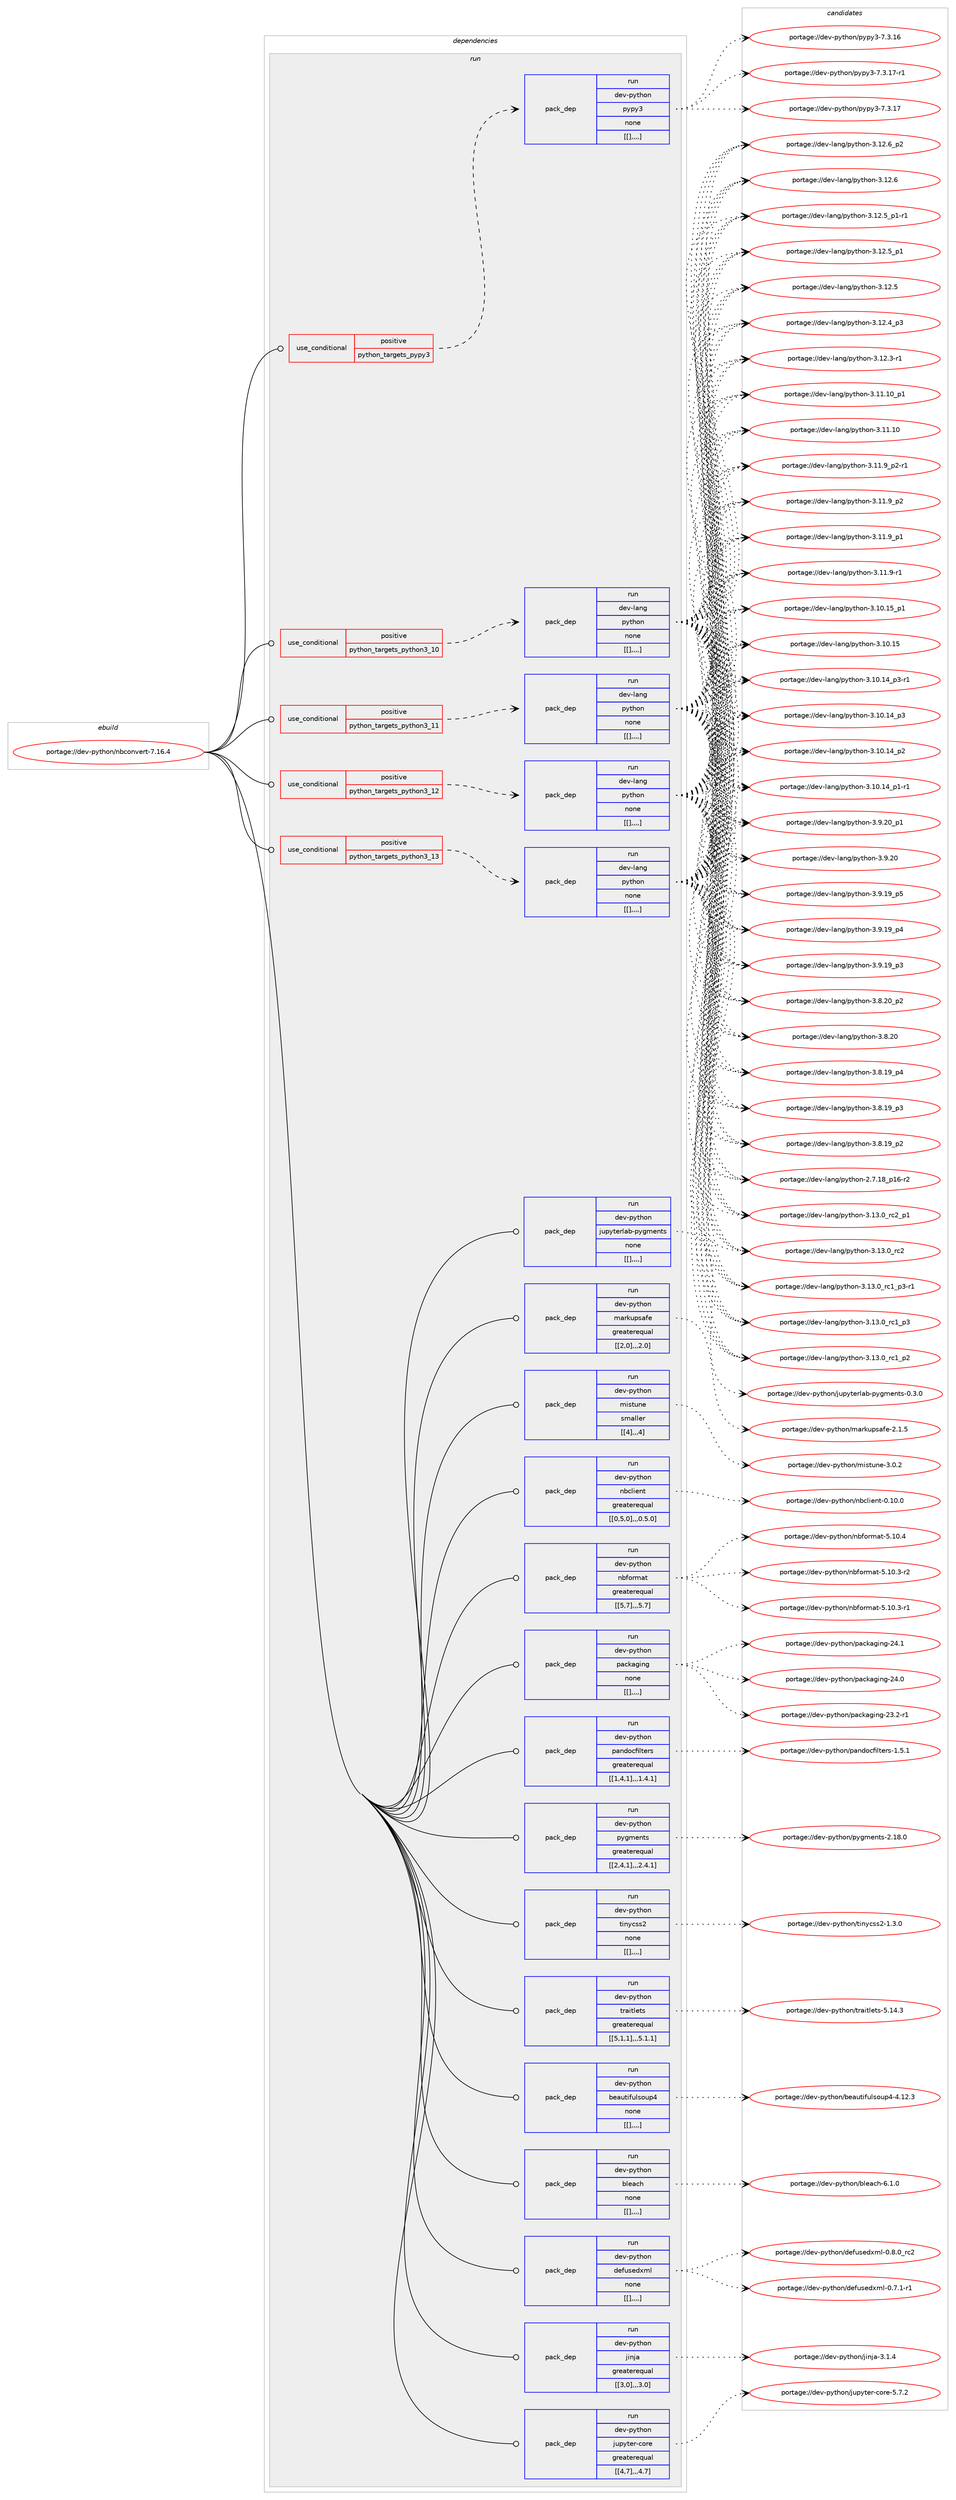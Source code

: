 digraph prolog {

# *************
# Graph options
# *************

newrank=true;
concentrate=true;
compound=true;
graph [rankdir=LR,fontname=Helvetica,fontsize=10,ranksep=1.5];#, ranksep=2.5, nodesep=0.2];
edge  [arrowhead=vee];
node  [fontname=Helvetica,fontsize=10];

# **********
# The ebuild
# **********

subgraph cluster_leftcol {
color=gray;
label=<<i>ebuild</i>>;
id [label="portage://dev-python/nbconvert-7.16.4", color=red, width=4, href="../dev-python/nbconvert-7.16.4.svg"];
}

# ****************
# The dependencies
# ****************

subgraph cluster_midcol {
color=gray;
label=<<i>dependencies</i>>;
subgraph cluster_compile {
fillcolor="#eeeeee";
style=filled;
label=<<i>compile</i>>;
}
subgraph cluster_compileandrun {
fillcolor="#eeeeee";
style=filled;
label=<<i>compile and run</i>>;
}
subgraph cluster_run {
fillcolor="#eeeeee";
style=filled;
label=<<i>run</i>>;
subgraph cond36425 {
dependency154312 [label=<<TABLE BORDER="0" CELLBORDER="1" CELLSPACING="0" CELLPADDING="4"><TR><TD ROWSPAN="3" CELLPADDING="10">use_conditional</TD></TR><TR><TD>positive</TD></TR><TR><TD>python_targets_pypy3</TD></TR></TABLE>>, shape=none, color=red];
subgraph pack116673 {
dependency154313 [label=<<TABLE BORDER="0" CELLBORDER="1" CELLSPACING="0" CELLPADDING="4" WIDTH="220"><TR><TD ROWSPAN="6" CELLPADDING="30">pack_dep</TD></TR><TR><TD WIDTH="110">run</TD></TR><TR><TD>dev-python</TD></TR><TR><TD>pypy3</TD></TR><TR><TD>none</TD></TR><TR><TD>[[],,,,]</TD></TR></TABLE>>, shape=none, color=blue];
}
dependency154312:e -> dependency154313:w [weight=20,style="dashed",arrowhead="vee"];
}
id:e -> dependency154312:w [weight=20,style="solid",arrowhead="odot"];
subgraph cond36426 {
dependency154314 [label=<<TABLE BORDER="0" CELLBORDER="1" CELLSPACING="0" CELLPADDING="4"><TR><TD ROWSPAN="3" CELLPADDING="10">use_conditional</TD></TR><TR><TD>positive</TD></TR><TR><TD>python_targets_python3_10</TD></TR></TABLE>>, shape=none, color=red];
subgraph pack116674 {
dependency154315 [label=<<TABLE BORDER="0" CELLBORDER="1" CELLSPACING="0" CELLPADDING="4" WIDTH="220"><TR><TD ROWSPAN="6" CELLPADDING="30">pack_dep</TD></TR><TR><TD WIDTH="110">run</TD></TR><TR><TD>dev-lang</TD></TR><TR><TD>python</TD></TR><TR><TD>none</TD></TR><TR><TD>[[],,,,]</TD></TR></TABLE>>, shape=none, color=blue];
}
dependency154314:e -> dependency154315:w [weight=20,style="dashed",arrowhead="vee"];
}
id:e -> dependency154314:w [weight=20,style="solid",arrowhead="odot"];
subgraph cond36427 {
dependency154316 [label=<<TABLE BORDER="0" CELLBORDER="1" CELLSPACING="0" CELLPADDING="4"><TR><TD ROWSPAN="3" CELLPADDING="10">use_conditional</TD></TR><TR><TD>positive</TD></TR><TR><TD>python_targets_python3_11</TD></TR></TABLE>>, shape=none, color=red];
subgraph pack116675 {
dependency154317 [label=<<TABLE BORDER="0" CELLBORDER="1" CELLSPACING="0" CELLPADDING="4" WIDTH="220"><TR><TD ROWSPAN="6" CELLPADDING="30">pack_dep</TD></TR><TR><TD WIDTH="110">run</TD></TR><TR><TD>dev-lang</TD></TR><TR><TD>python</TD></TR><TR><TD>none</TD></TR><TR><TD>[[],,,,]</TD></TR></TABLE>>, shape=none, color=blue];
}
dependency154316:e -> dependency154317:w [weight=20,style="dashed",arrowhead="vee"];
}
id:e -> dependency154316:w [weight=20,style="solid",arrowhead="odot"];
subgraph cond36428 {
dependency154318 [label=<<TABLE BORDER="0" CELLBORDER="1" CELLSPACING="0" CELLPADDING="4"><TR><TD ROWSPAN="3" CELLPADDING="10">use_conditional</TD></TR><TR><TD>positive</TD></TR><TR><TD>python_targets_python3_12</TD></TR></TABLE>>, shape=none, color=red];
subgraph pack116676 {
dependency154319 [label=<<TABLE BORDER="0" CELLBORDER="1" CELLSPACING="0" CELLPADDING="4" WIDTH="220"><TR><TD ROWSPAN="6" CELLPADDING="30">pack_dep</TD></TR><TR><TD WIDTH="110">run</TD></TR><TR><TD>dev-lang</TD></TR><TR><TD>python</TD></TR><TR><TD>none</TD></TR><TR><TD>[[],,,,]</TD></TR></TABLE>>, shape=none, color=blue];
}
dependency154318:e -> dependency154319:w [weight=20,style="dashed",arrowhead="vee"];
}
id:e -> dependency154318:w [weight=20,style="solid",arrowhead="odot"];
subgraph cond36429 {
dependency154320 [label=<<TABLE BORDER="0" CELLBORDER="1" CELLSPACING="0" CELLPADDING="4"><TR><TD ROWSPAN="3" CELLPADDING="10">use_conditional</TD></TR><TR><TD>positive</TD></TR><TR><TD>python_targets_python3_13</TD></TR></TABLE>>, shape=none, color=red];
subgraph pack116677 {
dependency154321 [label=<<TABLE BORDER="0" CELLBORDER="1" CELLSPACING="0" CELLPADDING="4" WIDTH="220"><TR><TD ROWSPAN="6" CELLPADDING="30">pack_dep</TD></TR><TR><TD WIDTH="110">run</TD></TR><TR><TD>dev-lang</TD></TR><TR><TD>python</TD></TR><TR><TD>none</TD></TR><TR><TD>[[],,,,]</TD></TR></TABLE>>, shape=none, color=blue];
}
dependency154320:e -> dependency154321:w [weight=20,style="dashed",arrowhead="vee"];
}
id:e -> dependency154320:w [weight=20,style="solid",arrowhead="odot"];
subgraph pack116678 {
dependency154322 [label=<<TABLE BORDER="0" CELLBORDER="1" CELLSPACING="0" CELLPADDING="4" WIDTH="220"><TR><TD ROWSPAN="6" CELLPADDING="30">pack_dep</TD></TR><TR><TD WIDTH="110">run</TD></TR><TR><TD>dev-python</TD></TR><TR><TD>beautifulsoup4</TD></TR><TR><TD>none</TD></TR><TR><TD>[[],,,,]</TD></TR></TABLE>>, shape=none, color=blue];
}
id:e -> dependency154322:w [weight=20,style="solid",arrowhead="odot"];
subgraph pack116679 {
dependency154323 [label=<<TABLE BORDER="0" CELLBORDER="1" CELLSPACING="0" CELLPADDING="4" WIDTH="220"><TR><TD ROWSPAN="6" CELLPADDING="30">pack_dep</TD></TR><TR><TD WIDTH="110">run</TD></TR><TR><TD>dev-python</TD></TR><TR><TD>bleach</TD></TR><TR><TD>none</TD></TR><TR><TD>[[],,,,]</TD></TR></TABLE>>, shape=none, color=blue];
}
id:e -> dependency154323:w [weight=20,style="solid",arrowhead="odot"];
subgraph pack116680 {
dependency154324 [label=<<TABLE BORDER="0" CELLBORDER="1" CELLSPACING="0" CELLPADDING="4" WIDTH="220"><TR><TD ROWSPAN="6" CELLPADDING="30">pack_dep</TD></TR><TR><TD WIDTH="110">run</TD></TR><TR><TD>dev-python</TD></TR><TR><TD>defusedxml</TD></TR><TR><TD>none</TD></TR><TR><TD>[[],,,,]</TD></TR></TABLE>>, shape=none, color=blue];
}
id:e -> dependency154324:w [weight=20,style="solid",arrowhead="odot"];
subgraph pack116681 {
dependency154325 [label=<<TABLE BORDER="0" CELLBORDER="1" CELLSPACING="0" CELLPADDING="4" WIDTH="220"><TR><TD ROWSPAN="6" CELLPADDING="30">pack_dep</TD></TR><TR><TD WIDTH="110">run</TD></TR><TR><TD>dev-python</TD></TR><TR><TD>jinja</TD></TR><TR><TD>greaterequal</TD></TR><TR><TD>[[3,0],,,3.0]</TD></TR></TABLE>>, shape=none, color=blue];
}
id:e -> dependency154325:w [weight=20,style="solid",arrowhead="odot"];
subgraph pack116682 {
dependency154326 [label=<<TABLE BORDER="0" CELLBORDER="1" CELLSPACING="0" CELLPADDING="4" WIDTH="220"><TR><TD ROWSPAN="6" CELLPADDING="30">pack_dep</TD></TR><TR><TD WIDTH="110">run</TD></TR><TR><TD>dev-python</TD></TR><TR><TD>jupyter-core</TD></TR><TR><TD>greaterequal</TD></TR><TR><TD>[[4,7],,,4.7]</TD></TR></TABLE>>, shape=none, color=blue];
}
id:e -> dependency154326:w [weight=20,style="solid",arrowhead="odot"];
subgraph pack116683 {
dependency154327 [label=<<TABLE BORDER="0" CELLBORDER="1" CELLSPACING="0" CELLPADDING="4" WIDTH="220"><TR><TD ROWSPAN="6" CELLPADDING="30">pack_dep</TD></TR><TR><TD WIDTH="110">run</TD></TR><TR><TD>dev-python</TD></TR><TR><TD>jupyterlab-pygments</TD></TR><TR><TD>none</TD></TR><TR><TD>[[],,,,]</TD></TR></TABLE>>, shape=none, color=blue];
}
id:e -> dependency154327:w [weight=20,style="solid",arrowhead="odot"];
subgraph pack116684 {
dependency154328 [label=<<TABLE BORDER="0" CELLBORDER="1" CELLSPACING="0" CELLPADDING="4" WIDTH="220"><TR><TD ROWSPAN="6" CELLPADDING="30">pack_dep</TD></TR><TR><TD WIDTH="110">run</TD></TR><TR><TD>dev-python</TD></TR><TR><TD>markupsafe</TD></TR><TR><TD>greaterequal</TD></TR><TR><TD>[[2,0],,,2.0]</TD></TR></TABLE>>, shape=none, color=blue];
}
id:e -> dependency154328:w [weight=20,style="solid",arrowhead="odot"];
subgraph pack116685 {
dependency154329 [label=<<TABLE BORDER="0" CELLBORDER="1" CELLSPACING="0" CELLPADDING="4" WIDTH="220"><TR><TD ROWSPAN="6" CELLPADDING="30">pack_dep</TD></TR><TR><TD WIDTH="110">run</TD></TR><TR><TD>dev-python</TD></TR><TR><TD>mistune</TD></TR><TR><TD>smaller</TD></TR><TR><TD>[[4],,,4]</TD></TR></TABLE>>, shape=none, color=blue];
}
id:e -> dependency154329:w [weight=20,style="solid",arrowhead="odot"];
subgraph pack116686 {
dependency154330 [label=<<TABLE BORDER="0" CELLBORDER="1" CELLSPACING="0" CELLPADDING="4" WIDTH="220"><TR><TD ROWSPAN="6" CELLPADDING="30">pack_dep</TD></TR><TR><TD WIDTH="110">run</TD></TR><TR><TD>dev-python</TD></TR><TR><TD>nbclient</TD></TR><TR><TD>greaterequal</TD></TR><TR><TD>[[0,5,0],,,0.5.0]</TD></TR></TABLE>>, shape=none, color=blue];
}
id:e -> dependency154330:w [weight=20,style="solid",arrowhead="odot"];
subgraph pack116687 {
dependency154331 [label=<<TABLE BORDER="0" CELLBORDER="1" CELLSPACING="0" CELLPADDING="4" WIDTH="220"><TR><TD ROWSPAN="6" CELLPADDING="30">pack_dep</TD></TR><TR><TD WIDTH="110">run</TD></TR><TR><TD>dev-python</TD></TR><TR><TD>nbformat</TD></TR><TR><TD>greaterequal</TD></TR><TR><TD>[[5,7],,,5.7]</TD></TR></TABLE>>, shape=none, color=blue];
}
id:e -> dependency154331:w [weight=20,style="solid",arrowhead="odot"];
subgraph pack116688 {
dependency154332 [label=<<TABLE BORDER="0" CELLBORDER="1" CELLSPACING="0" CELLPADDING="4" WIDTH="220"><TR><TD ROWSPAN="6" CELLPADDING="30">pack_dep</TD></TR><TR><TD WIDTH="110">run</TD></TR><TR><TD>dev-python</TD></TR><TR><TD>packaging</TD></TR><TR><TD>none</TD></TR><TR><TD>[[],,,,]</TD></TR></TABLE>>, shape=none, color=blue];
}
id:e -> dependency154332:w [weight=20,style="solid",arrowhead="odot"];
subgraph pack116689 {
dependency154333 [label=<<TABLE BORDER="0" CELLBORDER="1" CELLSPACING="0" CELLPADDING="4" WIDTH="220"><TR><TD ROWSPAN="6" CELLPADDING="30">pack_dep</TD></TR><TR><TD WIDTH="110">run</TD></TR><TR><TD>dev-python</TD></TR><TR><TD>pandocfilters</TD></TR><TR><TD>greaterequal</TD></TR><TR><TD>[[1,4,1],,,1.4.1]</TD></TR></TABLE>>, shape=none, color=blue];
}
id:e -> dependency154333:w [weight=20,style="solid",arrowhead="odot"];
subgraph pack116690 {
dependency154334 [label=<<TABLE BORDER="0" CELLBORDER="1" CELLSPACING="0" CELLPADDING="4" WIDTH="220"><TR><TD ROWSPAN="6" CELLPADDING="30">pack_dep</TD></TR><TR><TD WIDTH="110">run</TD></TR><TR><TD>dev-python</TD></TR><TR><TD>pygments</TD></TR><TR><TD>greaterequal</TD></TR><TR><TD>[[2,4,1],,,2.4.1]</TD></TR></TABLE>>, shape=none, color=blue];
}
id:e -> dependency154334:w [weight=20,style="solid",arrowhead="odot"];
subgraph pack116691 {
dependency154335 [label=<<TABLE BORDER="0" CELLBORDER="1" CELLSPACING="0" CELLPADDING="4" WIDTH="220"><TR><TD ROWSPAN="6" CELLPADDING="30">pack_dep</TD></TR><TR><TD WIDTH="110">run</TD></TR><TR><TD>dev-python</TD></TR><TR><TD>tinycss2</TD></TR><TR><TD>none</TD></TR><TR><TD>[[],,,,]</TD></TR></TABLE>>, shape=none, color=blue];
}
id:e -> dependency154335:w [weight=20,style="solid",arrowhead="odot"];
subgraph pack116692 {
dependency154336 [label=<<TABLE BORDER="0" CELLBORDER="1" CELLSPACING="0" CELLPADDING="4" WIDTH="220"><TR><TD ROWSPAN="6" CELLPADDING="30">pack_dep</TD></TR><TR><TD WIDTH="110">run</TD></TR><TR><TD>dev-python</TD></TR><TR><TD>traitlets</TD></TR><TR><TD>greaterequal</TD></TR><TR><TD>[[5,1,1],,,5.1.1]</TD></TR></TABLE>>, shape=none, color=blue];
}
id:e -> dependency154336:w [weight=20,style="solid",arrowhead="odot"];
}
}

# **************
# The candidates
# **************

subgraph cluster_choices {
rank=same;
color=gray;
label=<<i>candidates</i>>;

subgraph choice116673 {
color=black;
nodesep=1;
choice100101118451121211161041111104711212111212151455546514649554511449 [label="portage://dev-python/pypy3-7.3.17-r1", color=red, width=4,href="../dev-python/pypy3-7.3.17-r1.svg"];
choice10010111845112121116104111110471121211121215145554651464955 [label="portage://dev-python/pypy3-7.3.17", color=red, width=4,href="../dev-python/pypy3-7.3.17.svg"];
choice10010111845112121116104111110471121211121215145554651464954 [label="portage://dev-python/pypy3-7.3.16", color=red, width=4,href="../dev-python/pypy3-7.3.16.svg"];
dependency154313:e -> choice100101118451121211161041111104711212111212151455546514649554511449:w [style=dotted,weight="100"];
dependency154313:e -> choice10010111845112121116104111110471121211121215145554651464955:w [style=dotted,weight="100"];
dependency154313:e -> choice10010111845112121116104111110471121211121215145554651464954:w [style=dotted,weight="100"];
}
subgraph choice116674 {
color=black;
nodesep=1;
choice100101118451089711010347112121116104111110455146495146489511499509511249 [label="portage://dev-lang/python-3.13.0_rc2_p1", color=red, width=4,href="../dev-lang/python-3.13.0_rc2_p1.svg"];
choice10010111845108971101034711212111610411111045514649514648951149950 [label="portage://dev-lang/python-3.13.0_rc2", color=red, width=4,href="../dev-lang/python-3.13.0_rc2.svg"];
choice1001011184510897110103471121211161041111104551464951464895114994995112514511449 [label="portage://dev-lang/python-3.13.0_rc1_p3-r1", color=red, width=4,href="../dev-lang/python-3.13.0_rc1_p3-r1.svg"];
choice100101118451089711010347112121116104111110455146495146489511499499511251 [label="portage://dev-lang/python-3.13.0_rc1_p3", color=red, width=4,href="../dev-lang/python-3.13.0_rc1_p3.svg"];
choice100101118451089711010347112121116104111110455146495146489511499499511250 [label="portage://dev-lang/python-3.13.0_rc1_p2", color=red, width=4,href="../dev-lang/python-3.13.0_rc1_p2.svg"];
choice100101118451089711010347112121116104111110455146495046549511250 [label="portage://dev-lang/python-3.12.6_p2", color=red, width=4,href="../dev-lang/python-3.12.6_p2.svg"];
choice10010111845108971101034711212111610411111045514649504654 [label="portage://dev-lang/python-3.12.6", color=red, width=4,href="../dev-lang/python-3.12.6.svg"];
choice1001011184510897110103471121211161041111104551464950465395112494511449 [label="portage://dev-lang/python-3.12.5_p1-r1", color=red, width=4,href="../dev-lang/python-3.12.5_p1-r1.svg"];
choice100101118451089711010347112121116104111110455146495046539511249 [label="portage://dev-lang/python-3.12.5_p1", color=red, width=4,href="../dev-lang/python-3.12.5_p1.svg"];
choice10010111845108971101034711212111610411111045514649504653 [label="portage://dev-lang/python-3.12.5", color=red, width=4,href="../dev-lang/python-3.12.5.svg"];
choice100101118451089711010347112121116104111110455146495046529511251 [label="portage://dev-lang/python-3.12.4_p3", color=red, width=4,href="../dev-lang/python-3.12.4_p3.svg"];
choice100101118451089711010347112121116104111110455146495046514511449 [label="portage://dev-lang/python-3.12.3-r1", color=red, width=4,href="../dev-lang/python-3.12.3-r1.svg"];
choice10010111845108971101034711212111610411111045514649494649489511249 [label="portage://dev-lang/python-3.11.10_p1", color=red, width=4,href="../dev-lang/python-3.11.10_p1.svg"];
choice1001011184510897110103471121211161041111104551464949464948 [label="portage://dev-lang/python-3.11.10", color=red, width=4,href="../dev-lang/python-3.11.10.svg"];
choice1001011184510897110103471121211161041111104551464949465795112504511449 [label="portage://dev-lang/python-3.11.9_p2-r1", color=red, width=4,href="../dev-lang/python-3.11.9_p2-r1.svg"];
choice100101118451089711010347112121116104111110455146494946579511250 [label="portage://dev-lang/python-3.11.9_p2", color=red, width=4,href="../dev-lang/python-3.11.9_p2.svg"];
choice100101118451089711010347112121116104111110455146494946579511249 [label="portage://dev-lang/python-3.11.9_p1", color=red, width=4,href="../dev-lang/python-3.11.9_p1.svg"];
choice100101118451089711010347112121116104111110455146494946574511449 [label="portage://dev-lang/python-3.11.9-r1", color=red, width=4,href="../dev-lang/python-3.11.9-r1.svg"];
choice10010111845108971101034711212111610411111045514649484649539511249 [label="portage://dev-lang/python-3.10.15_p1", color=red, width=4,href="../dev-lang/python-3.10.15_p1.svg"];
choice1001011184510897110103471121211161041111104551464948464953 [label="portage://dev-lang/python-3.10.15", color=red, width=4,href="../dev-lang/python-3.10.15.svg"];
choice100101118451089711010347112121116104111110455146494846495295112514511449 [label="portage://dev-lang/python-3.10.14_p3-r1", color=red, width=4,href="../dev-lang/python-3.10.14_p3-r1.svg"];
choice10010111845108971101034711212111610411111045514649484649529511251 [label="portage://dev-lang/python-3.10.14_p3", color=red, width=4,href="../dev-lang/python-3.10.14_p3.svg"];
choice10010111845108971101034711212111610411111045514649484649529511250 [label="portage://dev-lang/python-3.10.14_p2", color=red, width=4,href="../dev-lang/python-3.10.14_p2.svg"];
choice100101118451089711010347112121116104111110455146494846495295112494511449 [label="portage://dev-lang/python-3.10.14_p1-r1", color=red, width=4,href="../dev-lang/python-3.10.14_p1-r1.svg"];
choice100101118451089711010347112121116104111110455146574650489511249 [label="portage://dev-lang/python-3.9.20_p1", color=red, width=4,href="../dev-lang/python-3.9.20_p1.svg"];
choice10010111845108971101034711212111610411111045514657465048 [label="portage://dev-lang/python-3.9.20", color=red, width=4,href="../dev-lang/python-3.9.20.svg"];
choice100101118451089711010347112121116104111110455146574649579511253 [label="portage://dev-lang/python-3.9.19_p5", color=red, width=4,href="../dev-lang/python-3.9.19_p5.svg"];
choice100101118451089711010347112121116104111110455146574649579511252 [label="portage://dev-lang/python-3.9.19_p4", color=red, width=4,href="../dev-lang/python-3.9.19_p4.svg"];
choice100101118451089711010347112121116104111110455146574649579511251 [label="portage://dev-lang/python-3.9.19_p3", color=red, width=4,href="../dev-lang/python-3.9.19_p3.svg"];
choice100101118451089711010347112121116104111110455146564650489511250 [label="portage://dev-lang/python-3.8.20_p2", color=red, width=4,href="../dev-lang/python-3.8.20_p2.svg"];
choice10010111845108971101034711212111610411111045514656465048 [label="portage://dev-lang/python-3.8.20", color=red, width=4,href="../dev-lang/python-3.8.20.svg"];
choice100101118451089711010347112121116104111110455146564649579511252 [label="portage://dev-lang/python-3.8.19_p4", color=red, width=4,href="../dev-lang/python-3.8.19_p4.svg"];
choice100101118451089711010347112121116104111110455146564649579511251 [label="portage://dev-lang/python-3.8.19_p3", color=red, width=4,href="../dev-lang/python-3.8.19_p3.svg"];
choice100101118451089711010347112121116104111110455146564649579511250 [label="portage://dev-lang/python-3.8.19_p2", color=red, width=4,href="../dev-lang/python-3.8.19_p2.svg"];
choice100101118451089711010347112121116104111110455046554649569511249544511450 [label="portage://dev-lang/python-2.7.18_p16-r2", color=red, width=4,href="../dev-lang/python-2.7.18_p16-r2.svg"];
dependency154315:e -> choice100101118451089711010347112121116104111110455146495146489511499509511249:w [style=dotted,weight="100"];
dependency154315:e -> choice10010111845108971101034711212111610411111045514649514648951149950:w [style=dotted,weight="100"];
dependency154315:e -> choice1001011184510897110103471121211161041111104551464951464895114994995112514511449:w [style=dotted,weight="100"];
dependency154315:e -> choice100101118451089711010347112121116104111110455146495146489511499499511251:w [style=dotted,weight="100"];
dependency154315:e -> choice100101118451089711010347112121116104111110455146495146489511499499511250:w [style=dotted,weight="100"];
dependency154315:e -> choice100101118451089711010347112121116104111110455146495046549511250:w [style=dotted,weight="100"];
dependency154315:e -> choice10010111845108971101034711212111610411111045514649504654:w [style=dotted,weight="100"];
dependency154315:e -> choice1001011184510897110103471121211161041111104551464950465395112494511449:w [style=dotted,weight="100"];
dependency154315:e -> choice100101118451089711010347112121116104111110455146495046539511249:w [style=dotted,weight="100"];
dependency154315:e -> choice10010111845108971101034711212111610411111045514649504653:w [style=dotted,weight="100"];
dependency154315:e -> choice100101118451089711010347112121116104111110455146495046529511251:w [style=dotted,weight="100"];
dependency154315:e -> choice100101118451089711010347112121116104111110455146495046514511449:w [style=dotted,weight="100"];
dependency154315:e -> choice10010111845108971101034711212111610411111045514649494649489511249:w [style=dotted,weight="100"];
dependency154315:e -> choice1001011184510897110103471121211161041111104551464949464948:w [style=dotted,weight="100"];
dependency154315:e -> choice1001011184510897110103471121211161041111104551464949465795112504511449:w [style=dotted,weight="100"];
dependency154315:e -> choice100101118451089711010347112121116104111110455146494946579511250:w [style=dotted,weight="100"];
dependency154315:e -> choice100101118451089711010347112121116104111110455146494946579511249:w [style=dotted,weight="100"];
dependency154315:e -> choice100101118451089711010347112121116104111110455146494946574511449:w [style=dotted,weight="100"];
dependency154315:e -> choice10010111845108971101034711212111610411111045514649484649539511249:w [style=dotted,weight="100"];
dependency154315:e -> choice1001011184510897110103471121211161041111104551464948464953:w [style=dotted,weight="100"];
dependency154315:e -> choice100101118451089711010347112121116104111110455146494846495295112514511449:w [style=dotted,weight="100"];
dependency154315:e -> choice10010111845108971101034711212111610411111045514649484649529511251:w [style=dotted,weight="100"];
dependency154315:e -> choice10010111845108971101034711212111610411111045514649484649529511250:w [style=dotted,weight="100"];
dependency154315:e -> choice100101118451089711010347112121116104111110455146494846495295112494511449:w [style=dotted,weight="100"];
dependency154315:e -> choice100101118451089711010347112121116104111110455146574650489511249:w [style=dotted,weight="100"];
dependency154315:e -> choice10010111845108971101034711212111610411111045514657465048:w [style=dotted,weight="100"];
dependency154315:e -> choice100101118451089711010347112121116104111110455146574649579511253:w [style=dotted,weight="100"];
dependency154315:e -> choice100101118451089711010347112121116104111110455146574649579511252:w [style=dotted,weight="100"];
dependency154315:e -> choice100101118451089711010347112121116104111110455146574649579511251:w [style=dotted,weight="100"];
dependency154315:e -> choice100101118451089711010347112121116104111110455146564650489511250:w [style=dotted,weight="100"];
dependency154315:e -> choice10010111845108971101034711212111610411111045514656465048:w [style=dotted,weight="100"];
dependency154315:e -> choice100101118451089711010347112121116104111110455146564649579511252:w [style=dotted,weight="100"];
dependency154315:e -> choice100101118451089711010347112121116104111110455146564649579511251:w [style=dotted,weight="100"];
dependency154315:e -> choice100101118451089711010347112121116104111110455146564649579511250:w [style=dotted,weight="100"];
dependency154315:e -> choice100101118451089711010347112121116104111110455046554649569511249544511450:w [style=dotted,weight="100"];
}
subgraph choice116675 {
color=black;
nodesep=1;
choice100101118451089711010347112121116104111110455146495146489511499509511249 [label="portage://dev-lang/python-3.13.0_rc2_p1", color=red, width=4,href="../dev-lang/python-3.13.0_rc2_p1.svg"];
choice10010111845108971101034711212111610411111045514649514648951149950 [label="portage://dev-lang/python-3.13.0_rc2", color=red, width=4,href="../dev-lang/python-3.13.0_rc2.svg"];
choice1001011184510897110103471121211161041111104551464951464895114994995112514511449 [label="portage://dev-lang/python-3.13.0_rc1_p3-r1", color=red, width=4,href="../dev-lang/python-3.13.0_rc1_p3-r1.svg"];
choice100101118451089711010347112121116104111110455146495146489511499499511251 [label="portage://dev-lang/python-3.13.0_rc1_p3", color=red, width=4,href="../dev-lang/python-3.13.0_rc1_p3.svg"];
choice100101118451089711010347112121116104111110455146495146489511499499511250 [label="portage://dev-lang/python-3.13.0_rc1_p2", color=red, width=4,href="../dev-lang/python-3.13.0_rc1_p2.svg"];
choice100101118451089711010347112121116104111110455146495046549511250 [label="portage://dev-lang/python-3.12.6_p2", color=red, width=4,href="../dev-lang/python-3.12.6_p2.svg"];
choice10010111845108971101034711212111610411111045514649504654 [label="portage://dev-lang/python-3.12.6", color=red, width=4,href="../dev-lang/python-3.12.6.svg"];
choice1001011184510897110103471121211161041111104551464950465395112494511449 [label="portage://dev-lang/python-3.12.5_p1-r1", color=red, width=4,href="../dev-lang/python-3.12.5_p1-r1.svg"];
choice100101118451089711010347112121116104111110455146495046539511249 [label="portage://dev-lang/python-3.12.5_p1", color=red, width=4,href="../dev-lang/python-3.12.5_p1.svg"];
choice10010111845108971101034711212111610411111045514649504653 [label="portage://dev-lang/python-3.12.5", color=red, width=4,href="../dev-lang/python-3.12.5.svg"];
choice100101118451089711010347112121116104111110455146495046529511251 [label="portage://dev-lang/python-3.12.4_p3", color=red, width=4,href="../dev-lang/python-3.12.4_p3.svg"];
choice100101118451089711010347112121116104111110455146495046514511449 [label="portage://dev-lang/python-3.12.3-r1", color=red, width=4,href="../dev-lang/python-3.12.3-r1.svg"];
choice10010111845108971101034711212111610411111045514649494649489511249 [label="portage://dev-lang/python-3.11.10_p1", color=red, width=4,href="../dev-lang/python-3.11.10_p1.svg"];
choice1001011184510897110103471121211161041111104551464949464948 [label="portage://dev-lang/python-3.11.10", color=red, width=4,href="../dev-lang/python-3.11.10.svg"];
choice1001011184510897110103471121211161041111104551464949465795112504511449 [label="portage://dev-lang/python-3.11.9_p2-r1", color=red, width=4,href="../dev-lang/python-3.11.9_p2-r1.svg"];
choice100101118451089711010347112121116104111110455146494946579511250 [label="portage://dev-lang/python-3.11.9_p2", color=red, width=4,href="../dev-lang/python-3.11.9_p2.svg"];
choice100101118451089711010347112121116104111110455146494946579511249 [label="portage://dev-lang/python-3.11.9_p1", color=red, width=4,href="../dev-lang/python-3.11.9_p1.svg"];
choice100101118451089711010347112121116104111110455146494946574511449 [label="portage://dev-lang/python-3.11.9-r1", color=red, width=4,href="../dev-lang/python-3.11.9-r1.svg"];
choice10010111845108971101034711212111610411111045514649484649539511249 [label="portage://dev-lang/python-3.10.15_p1", color=red, width=4,href="../dev-lang/python-3.10.15_p1.svg"];
choice1001011184510897110103471121211161041111104551464948464953 [label="portage://dev-lang/python-3.10.15", color=red, width=4,href="../dev-lang/python-3.10.15.svg"];
choice100101118451089711010347112121116104111110455146494846495295112514511449 [label="portage://dev-lang/python-3.10.14_p3-r1", color=red, width=4,href="../dev-lang/python-3.10.14_p3-r1.svg"];
choice10010111845108971101034711212111610411111045514649484649529511251 [label="portage://dev-lang/python-3.10.14_p3", color=red, width=4,href="../dev-lang/python-3.10.14_p3.svg"];
choice10010111845108971101034711212111610411111045514649484649529511250 [label="portage://dev-lang/python-3.10.14_p2", color=red, width=4,href="../dev-lang/python-3.10.14_p2.svg"];
choice100101118451089711010347112121116104111110455146494846495295112494511449 [label="portage://dev-lang/python-3.10.14_p1-r1", color=red, width=4,href="../dev-lang/python-3.10.14_p1-r1.svg"];
choice100101118451089711010347112121116104111110455146574650489511249 [label="portage://dev-lang/python-3.9.20_p1", color=red, width=4,href="../dev-lang/python-3.9.20_p1.svg"];
choice10010111845108971101034711212111610411111045514657465048 [label="portage://dev-lang/python-3.9.20", color=red, width=4,href="../dev-lang/python-3.9.20.svg"];
choice100101118451089711010347112121116104111110455146574649579511253 [label="portage://dev-lang/python-3.9.19_p5", color=red, width=4,href="../dev-lang/python-3.9.19_p5.svg"];
choice100101118451089711010347112121116104111110455146574649579511252 [label="portage://dev-lang/python-3.9.19_p4", color=red, width=4,href="../dev-lang/python-3.9.19_p4.svg"];
choice100101118451089711010347112121116104111110455146574649579511251 [label="portage://dev-lang/python-3.9.19_p3", color=red, width=4,href="../dev-lang/python-3.9.19_p3.svg"];
choice100101118451089711010347112121116104111110455146564650489511250 [label="portage://dev-lang/python-3.8.20_p2", color=red, width=4,href="../dev-lang/python-3.8.20_p2.svg"];
choice10010111845108971101034711212111610411111045514656465048 [label="portage://dev-lang/python-3.8.20", color=red, width=4,href="../dev-lang/python-3.8.20.svg"];
choice100101118451089711010347112121116104111110455146564649579511252 [label="portage://dev-lang/python-3.8.19_p4", color=red, width=4,href="../dev-lang/python-3.8.19_p4.svg"];
choice100101118451089711010347112121116104111110455146564649579511251 [label="portage://dev-lang/python-3.8.19_p3", color=red, width=4,href="../dev-lang/python-3.8.19_p3.svg"];
choice100101118451089711010347112121116104111110455146564649579511250 [label="portage://dev-lang/python-3.8.19_p2", color=red, width=4,href="../dev-lang/python-3.8.19_p2.svg"];
choice100101118451089711010347112121116104111110455046554649569511249544511450 [label="portage://dev-lang/python-2.7.18_p16-r2", color=red, width=4,href="../dev-lang/python-2.7.18_p16-r2.svg"];
dependency154317:e -> choice100101118451089711010347112121116104111110455146495146489511499509511249:w [style=dotted,weight="100"];
dependency154317:e -> choice10010111845108971101034711212111610411111045514649514648951149950:w [style=dotted,weight="100"];
dependency154317:e -> choice1001011184510897110103471121211161041111104551464951464895114994995112514511449:w [style=dotted,weight="100"];
dependency154317:e -> choice100101118451089711010347112121116104111110455146495146489511499499511251:w [style=dotted,weight="100"];
dependency154317:e -> choice100101118451089711010347112121116104111110455146495146489511499499511250:w [style=dotted,weight="100"];
dependency154317:e -> choice100101118451089711010347112121116104111110455146495046549511250:w [style=dotted,weight="100"];
dependency154317:e -> choice10010111845108971101034711212111610411111045514649504654:w [style=dotted,weight="100"];
dependency154317:e -> choice1001011184510897110103471121211161041111104551464950465395112494511449:w [style=dotted,weight="100"];
dependency154317:e -> choice100101118451089711010347112121116104111110455146495046539511249:w [style=dotted,weight="100"];
dependency154317:e -> choice10010111845108971101034711212111610411111045514649504653:w [style=dotted,weight="100"];
dependency154317:e -> choice100101118451089711010347112121116104111110455146495046529511251:w [style=dotted,weight="100"];
dependency154317:e -> choice100101118451089711010347112121116104111110455146495046514511449:w [style=dotted,weight="100"];
dependency154317:e -> choice10010111845108971101034711212111610411111045514649494649489511249:w [style=dotted,weight="100"];
dependency154317:e -> choice1001011184510897110103471121211161041111104551464949464948:w [style=dotted,weight="100"];
dependency154317:e -> choice1001011184510897110103471121211161041111104551464949465795112504511449:w [style=dotted,weight="100"];
dependency154317:e -> choice100101118451089711010347112121116104111110455146494946579511250:w [style=dotted,weight="100"];
dependency154317:e -> choice100101118451089711010347112121116104111110455146494946579511249:w [style=dotted,weight="100"];
dependency154317:e -> choice100101118451089711010347112121116104111110455146494946574511449:w [style=dotted,weight="100"];
dependency154317:e -> choice10010111845108971101034711212111610411111045514649484649539511249:w [style=dotted,weight="100"];
dependency154317:e -> choice1001011184510897110103471121211161041111104551464948464953:w [style=dotted,weight="100"];
dependency154317:e -> choice100101118451089711010347112121116104111110455146494846495295112514511449:w [style=dotted,weight="100"];
dependency154317:e -> choice10010111845108971101034711212111610411111045514649484649529511251:w [style=dotted,weight="100"];
dependency154317:e -> choice10010111845108971101034711212111610411111045514649484649529511250:w [style=dotted,weight="100"];
dependency154317:e -> choice100101118451089711010347112121116104111110455146494846495295112494511449:w [style=dotted,weight="100"];
dependency154317:e -> choice100101118451089711010347112121116104111110455146574650489511249:w [style=dotted,weight="100"];
dependency154317:e -> choice10010111845108971101034711212111610411111045514657465048:w [style=dotted,weight="100"];
dependency154317:e -> choice100101118451089711010347112121116104111110455146574649579511253:w [style=dotted,weight="100"];
dependency154317:e -> choice100101118451089711010347112121116104111110455146574649579511252:w [style=dotted,weight="100"];
dependency154317:e -> choice100101118451089711010347112121116104111110455146574649579511251:w [style=dotted,weight="100"];
dependency154317:e -> choice100101118451089711010347112121116104111110455146564650489511250:w [style=dotted,weight="100"];
dependency154317:e -> choice10010111845108971101034711212111610411111045514656465048:w [style=dotted,weight="100"];
dependency154317:e -> choice100101118451089711010347112121116104111110455146564649579511252:w [style=dotted,weight="100"];
dependency154317:e -> choice100101118451089711010347112121116104111110455146564649579511251:w [style=dotted,weight="100"];
dependency154317:e -> choice100101118451089711010347112121116104111110455146564649579511250:w [style=dotted,weight="100"];
dependency154317:e -> choice100101118451089711010347112121116104111110455046554649569511249544511450:w [style=dotted,weight="100"];
}
subgraph choice116676 {
color=black;
nodesep=1;
choice100101118451089711010347112121116104111110455146495146489511499509511249 [label="portage://dev-lang/python-3.13.0_rc2_p1", color=red, width=4,href="../dev-lang/python-3.13.0_rc2_p1.svg"];
choice10010111845108971101034711212111610411111045514649514648951149950 [label="portage://dev-lang/python-3.13.0_rc2", color=red, width=4,href="../dev-lang/python-3.13.0_rc2.svg"];
choice1001011184510897110103471121211161041111104551464951464895114994995112514511449 [label="portage://dev-lang/python-3.13.0_rc1_p3-r1", color=red, width=4,href="../dev-lang/python-3.13.0_rc1_p3-r1.svg"];
choice100101118451089711010347112121116104111110455146495146489511499499511251 [label="portage://dev-lang/python-3.13.0_rc1_p3", color=red, width=4,href="../dev-lang/python-3.13.0_rc1_p3.svg"];
choice100101118451089711010347112121116104111110455146495146489511499499511250 [label="portage://dev-lang/python-3.13.0_rc1_p2", color=red, width=4,href="../dev-lang/python-3.13.0_rc1_p2.svg"];
choice100101118451089711010347112121116104111110455146495046549511250 [label="portage://dev-lang/python-3.12.6_p2", color=red, width=4,href="../dev-lang/python-3.12.6_p2.svg"];
choice10010111845108971101034711212111610411111045514649504654 [label="portage://dev-lang/python-3.12.6", color=red, width=4,href="../dev-lang/python-3.12.6.svg"];
choice1001011184510897110103471121211161041111104551464950465395112494511449 [label="portage://dev-lang/python-3.12.5_p1-r1", color=red, width=4,href="../dev-lang/python-3.12.5_p1-r1.svg"];
choice100101118451089711010347112121116104111110455146495046539511249 [label="portage://dev-lang/python-3.12.5_p1", color=red, width=4,href="../dev-lang/python-3.12.5_p1.svg"];
choice10010111845108971101034711212111610411111045514649504653 [label="portage://dev-lang/python-3.12.5", color=red, width=4,href="../dev-lang/python-3.12.5.svg"];
choice100101118451089711010347112121116104111110455146495046529511251 [label="portage://dev-lang/python-3.12.4_p3", color=red, width=4,href="../dev-lang/python-3.12.4_p3.svg"];
choice100101118451089711010347112121116104111110455146495046514511449 [label="portage://dev-lang/python-3.12.3-r1", color=red, width=4,href="../dev-lang/python-3.12.3-r1.svg"];
choice10010111845108971101034711212111610411111045514649494649489511249 [label="portage://dev-lang/python-3.11.10_p1", color=red, width=4,href="../dev-lang/python-3.11.10_p1.svg"];
choice1001011184510897110103471121211161041111104551464949464948 [label="portage://dev-lang/python-3.11.10", color=red, width=4,href="../dev-lang/python-3.11.10.svg"];
choice1001011184510897110103471121211161041111104551464949465795112504511449 [label="portage://dev-lang/python-3.11.9_p2-r1", color=red, width=4,href="../dev-lang/python-3.11.9_p2-r1.svg"];
choice100101118451089711010347112121116104111110455146494946579511250 [label="portage://dev-lang/python-3.11.9_p2", color=red, width=4,href="../dev-lang/python-3.11.9_p2.svg"];
choice100101118451089711010347112121116104111110455146494946579511249 [label="portage://dev-lang/python-3.11.9_p1", color=red, width=4,href="../dev-lang/python-3.11.9_p1.svg"];
choice100101118451089711010347112121116104111110455146494946574511449 [label="portage://dev-lang/python-3.11.9-r1", color=red, width=4,href="../dev-lang/python-3.11.9-r1.svg"];
choice10010111845108971101034711212111610411111045514649484649539511249 [label="portage://dev-lang/python-3.10.15_p1", color=red, width=4,href="../dev-lang/python-3.10.15_p1.svg"];
choice1001011184510897110103471121211161041111104551464948464953 [label="portage://dev-lang/python-3.10.15", color=red, width=4,href="../dev-lang/python-3.10.15.svg"];
choice100101118451089711010347112121116104111110455146494846495295112514511449 [label="portage://dev-lang/python-3.10.14_p3-r1", color=red, width=4,href="../dev-lang/python-3.10.14_p3-r1.svg"];
choice10010111845108971101034711212111610411111045514649484649529511251 [label="portage://dev-lang/python-3.10.14_p3", color=red, width=4,href="../dev-lang/python-3.10.14_p3.svg"];
choice10010111845108971101034711212111610411111045514649484649529511250 [label="portage://dev-lang/python-3.10.14_p2", color=red, width=4,href="../dev-lang/python-3.10.14_p2.svg"];
choice100101118451089711010347112121116104111110455146494846495295112494511449 [label="portage://dev-lang/python-3.10.14_p1-r1", color=red, width=4,href="../dev-lang/python-3.10.14_p1-r1.svg"];
choice100101118451089711010347112121116104111110455146574650489511249 [label="portage://dev-lang/python-3.9.20_p1", color=red, width=4,href="../dev-lang/python-3.9.20_p1.svg"];
choice10010111845108971101034711212111610411111045514657465048 [label="portage://dev-lang/python-3.9.20", color=red, width=4,href="../dev-lang/python-3.9.20.svg"];
choice100101118451089711010347112121116104111110455146574649579511253 [label="portage://dev-lang/python-3.9.19_p5", color=red, width=4,href="../dev-lang/python-3.9.19_p5.svg"];
choice100101118451089711010347112121116104111110455146574649579511252 [label="portage://dev-lang/python-3.9.19_p4", color=red, width=4,href="../dev-lang/python-3.9.19_p4.svg"];
choice100101118451089711010347112121116104111110455146574649579511251 [label="portage://dev-lang/python-3.9.19_p3", color=red, width=4,href="../dev-lang/python-3.9.19_p3.svg"];
choice100101118451089711010347112121116104111110455146564650489511250 [label="portage://dev-lang/python-3.8.20_p2", color=red, width=4,href="../dev-lang/python-3.8.20_p2.svg"];
choice10010111845108971101034711212111610411111045514656465048 [label="portage://dev-lang/python-3.8.20", color=red, width=4,href="../dev-lang/python-3.8.20.svg"];
choice100101118451089711010347112121116104111110455146564649579511252 [label="portage://dev-lang/python-3.8.19_p4", color=red, width=4,href="../dev-lang/python-3.8.19_p4.svg"];
choice100101118451089711010347112121116104111110455146564649579511251 [label="portage://dev-lang/python-3.8.19_p3", color=red, width=4,href="../dev-lang/python-3.8.19_p3.svg"];
choice100101118451089711010347112121116104111110455146564649579511250 [label="portage://dev-lang/python-3.8.19_p2", color=red, width=4,href="../dev-lang/python-3.8.19_p2.svg"];
choice100101118451089711010347112121116104111110455046554649569511249544511450 [label="portage://dev-lang/python-2.7.18_p16-r2", color=red, width=4,href="../dev-lang/python-2.7.18_p16-r2.svg"];
dependency154319:e -> choice100101118451089711010347112121116104111110455146495146489511499509511249:w [style=dotted,weight="100"];
dependency154319:e -> choice10010111845108971101034711212111610411111045514649514648951149950:w [style=dotted,weight="100"];
dependency154319:e -> choice1001011184510897110103471121211161041111104551464951464895114994995112514511449:w [style=dotted,weight="100"];
dependency154319:e -> choice100101118451089711010347112121116104111110455146495146489511499499511251:w [style=dotted,weight="100"];
dependency154319:e -> choice100101118451089711010347112121116104111110455146495146489511499499511250:w [style=dotted,weight="100"];
dependency154319:e -> choice100101118451089711010347112121116104111110455146495046549511250:w [style=dotted,weight="100"];
dependency154319:e -> choice10010111845108971101034711212111610411111045514649504654:w [style=dotted,weight="100"];
dependency154319:e -> choice1001011184510897110103471121211161041111104551464950465395112494511449:w [style=dotted,weight="100"];
dependency154319:e -> choice100101118451089711010347112121116104111110455146495046539511249:w [style=dotted,weight="100"];
dependency154319:e -> choice10010111845108971101034711212111610411111045514649504653:w [style=dotted,weight="100"];
dependency154319:e -> choice100101118451089711010347112121116104111110455146495046529511251:w [style=dotted,weight="100"];
dependency154319:e -> choice100101118451089711010347112121116104111110455146495046514511449:w [style=dotted,weight="100"];
dependency154319:e -> choice10010111845108971101034711212111610411111045514649494649489511249:w [style=dotted,weight="100"];
dependency154319:e -> choice1001011184510897110103471121211161041111104551464949464948:w [style=dotted,weight="100"];
dependency154319:e -> choice1001011184510897110103471121211161041111104551464949465795112504511449:w [style=dotted,weight="100"];
dependency154319:e -> choice100101118451089711010347112121116104111110455146494946579511250:w [style=dotted,weight="100"];
dependency154319:e -> choice100101118451089711010347112121116104111110455146494946579511249:w [style=dotted,weight="100"];
dependency154319:e -> choice100101118451089711010347112121116104111110455146494946574511449:w [style=dotted,weight="100"];
dependency154319:e -> choice10010111845108971101034711212111610411111045514649484649539511249:w [style=dotted,weight="100"];
dependency154319:e -> choice1001011184510897110103471121211161041111104551464948464953:w [style=dotted,weight="100"];
dependency154319:e -> choice100101118451089711010347112121116104111110455146494846495295112514511449:w [style=dotted,weight="100"];
dependency154319:e -> choice10010111845108971101034711212111610411111045514649484649529511251:w [style=dotted,weight="100"];
dependency154319:e -> choice10010111845108971101034711212111610411111045514649484649529511250:w [style=dotted,weight="100"];
dependency154319:e -> choice100101118451089711010347112121116104111110455146494846495295112494511449:w [style=dotted,weight="100"];
dependency154319:e -> choice100101118451089711010347112121116104111110455146574650489511249:w [style=dotted,weight="100"];
dependency154319:e -> choice10010111845108971101034711212111610411111045514657465048:w [style=dotted,weight="100"];
dependency154319:e -> choice100101118451089711010347112121116104111110455146574649579511253:w [style=dotted,weight="100"];
dependency154319:e -> choice100101118451089711010347112121116104111110455146574649579511252:w [style=dotted,weight="100"];
dependency154319:e -> choice100101118451089711010347112121116104111110455146574649579511251:w [style=dotted,weight="100"];
dependency154319:e -> choice100101118451089711010347112121116104111110455146564650489511250:w [style=dotted,weight="100"];
dependency154319:e -> choice10010111845108971101034711212111610411111045514656465048:w [style=dotted,weight="100"];
dependency154319:e -> choice100101118451089711010347112121116104111110455146564649579511252:w [style=dotted,weight="100"];
dependency154319:e -> choice100101118451089711010347112121116104111110455146564649579511251:w [style=dotted,weight="100"];
dependency154319:e -> choice100101118451089711010347112121116104111110455146564649579511250:w [style=dotted,weight="100"];
dependency154319:e -> choice100101118451089711010347112121116104111110455046554649569511249544511450:w [style=dotted,weight="100"];
}
subgraph choice116677 {
color=black;
nodesep=1;
choice100101118451089711010347112121116104111110455146495146489511499509511249 [label="portage://dev-lang/python-3.13.0_rc2_p1", color=red, width=4,href="../dev-lang/python-3.13.0_rc2_p1.svg"];
choice10010111845108971101034711212111610411111045514649514648951149950 [label="portage://dev-lang/python-3.13.0_rc2", color=red, width=4,href="../dev-lang/python-3.13.0_rc2.svg"];
choice1001011184510897110103471121211161041111104551464951464895114994995112514511449 [label="portage://dev-lang/python-3.13.0_rc1_p3-r1", color=red, width=4,href="../dev-lang/python-3.13.0_rc1_p3-r1.svg"];
choice100101118451089711010347112121116104111110455146495146489511499499511251 [label="portage://dev-lang/python-3.13.0_rc1_p3", color=red, width=4,href="../dev-lang/python-3.13.0_rc1_p3.svg"];
choice100101118451089711010347112121116104111110455146495146489511499499511250 [label="portage://dev-lang/python-3.13.0_rc1_p2", color=red, width=4,href="../dev-lang/python-3.13.0_rc1_p2.svg"];
choice100101118451089711010347112121116104111110455146495046549511250 [label="portage://dev-lang/python-3.12.6_p2", color=red, width=4,href="../dev-lang/python-3.12.6_p2.svg"];
choice10010111845108971101034711212111610411111045514649504654 [label="portage://dev-lang/python-3.12.6", color=red, width=4,href="../dev-lang/python-3.12.6.svg"];
choice1001011184510897110103471121211161041111104551464950465395112494511449 [label="portage://dev-lang/python-3.12.5_p1-r1", color=red, width=4,href="../dev-lang/python-3.12.5_p1-r1.svg"];
choice100101118451089711010347112121116104111110455146495046539511249 [label="portage://dev-lang/python-3.12.5_p1", color=red, width=4,href="../dev-lang/python-3.12.5_p1.svg"];
choice10010111845108971101034711212111610411111045514649504653 [label="portage://dev-lang/python-3.12.5", color=red, width=4,href="../dev-lang/python-3.12.5.svg"];
choice100101118451089711010347112121116104111110455146495046529511251 [label="portage://dev-lang/python-3.12.4_p3", color=red, width=4,href="../dev-lang/python-3.12.4_p3.svg"];
choice100101118451089711010347112121116104111110455146495046514511449 [label="portage://dev-lang/python-3.12.3-r1", color=red, width=4,href="../dev-lang/python-3.12.3-r1.svg"];
choice10010111845108971101034711212111610411111045514649494649489511249 [label="portage://dev-lang/python-3.11.10_p1", color=red, width=4,href="../dev-lang/python-3.11.10_p1.svg"];
choice1001011184510897110103471121211161041111104551464949464948 [label="portage://dev-lang/python-3.11.10", color=red, width=4,href="../dev-lang/python-3.11.10.svg"];
choice1001011184510897110103471121211161041111104551464949465795112504511449 [label="portage://dev-lang/python-3.11.9_p2-r1", color=red, width=4,href="../dev-lang/python-3.11.9_p2-r1.svg"];
choice100101118451089711010347112121116104111110455146494946579511250 [label="portage://dev-lang/python-3.11.9_p2", color=red, width=4,href="../dev-lang/python-3.11.9_p2.svg"];
choice100101118451089711010347112121116104111110455146494946579511249 [label="portage://dev-lang/python-3.11.9_p1", color=red, width=4,href="../dev-lang/python-3.11.9_p1.svg"];
choice100101118451089711010347112121116104111110455146494946574511449 [label="portage://dev-lang/python-3.11.9-r1", color=red, width=4,href="../dev-lang/python-3.11.9-r1.svg"];
choice10010111845108971101034711212111610411111045514649484649539511249 [label="portage://dev-lang/python-3.10.15_p1", color=red, width=4,href="../dev-lang/python-3.10.15_p1.svg"];
choice1001011184510897110103471121211161041111104551464948464953 [label="portage://dev-lang/python-3.10.15", color=red, width=4,href="../dev-lang/python-3.10.15.svg"];
choice100101118451089711010347112121116104111110455146494846495295112514511449 [label="portage://dev-lang/python-3.10.14_p3-r1", color=red, width=4,href="../dev-lang/python-3.10.14_p3-r1.svg"];
choice10010111845108971101034711212111610411111045514649484649529511251 [label="portage://dev-lang/python-3.10.14_p3", color=red, width=4,href="../dev-lang/python-3.10.14_p3.svg"];
choice10010111845108971101034711212111610411111045514649484649529511250 [label="portage://dev-lang/python-3.10.14_p2", color=red, width=4,href="../dev-lang/python-3.10.14_p2.svg"];
choice100101118451089711010347112121116104111110455146494846495295112494511449 [label="portage://dev-lang/python-3.10.14_p1-r1", color=red, width=4,href="../dev-lang/python-3.10.14_p1-r1.svg"];
choice100101118451089711010347112121116104111110455146574650489511249 [label="portage://dev-lang/python-3.9.20_p1", color=red, width=4,href="../dev-lang/python-3.9.20_p1.svg"];
choice10010111845108971101034711212111610411111045514657465048 [label="portage://dev-lang/python-3.9.20", color=red, width=4,href="../dev-lang/python-3.9.20.svg"];
choice100101118451089711010347112121116104111110455146574649579511253 [label="portage://dev-lang/python-3.9.19_p5", color=red, width=4,href="../dev-lang/python-3.9.19_p5.svg"];
choice100101118451089711010347112121116104111110455146574649579511252 [label="portage://dev-lang/python-3.9.19_p4", color=red, width=4,href="../dev-lang/python-3.9.19_p4.svg"];
choice100101118451089711010347112121116104111110455146574649579511251 [label="portage://dev-lang/python-3.9.19_p3", color=red, width=4,href="../dev-lang/python-3.9.19_p3.svg"];
choice100101118451089711010347112121116104111110455146564650489511250 [label="portage://dev-lang/python-3.8.20_p2", color=red, width=4,href="../dev-lang/python-3.8.20_p2.svg"];
choice10010111845108971101034711212111610411111045514656465048 [label="portage://dev-lang/python-3.8.20", color=red, width=4,href="../dev-lang/python-3.8.20.svg"];
choice100101118451089711010347112121116104111110455146564649579511252 [label="portage://dev-lang/python-3.8.19_p4", color=red, width=4,href="../dev-lang/python-3.8.19_p4.svg"];
choice100101118451089711010347112121116104111110455146564649579511251 [label="portage://dev-lang/python-3.8.19_p3", color=red, width=4,href="../dev-lang/python-3.8.19_p3.svg"];
choice100101118451089711010347112121116104111110455146564649579511250 [label="portage://dev-lang/python-3.8.19_p2", color=red, width=4,href="../dev-lang/python-3.8.19_p2.svg"];
choice100101118451089711010347112121116104111110455046554649569511249544511450 [label="portage://dev-lang/python-2.7.18_p16-r2", color=red, width=4,href="../dev-lang/python-2.7.18_p16-r2.svg"];
dependency154321:e -> choice100101118451089711010347112121116104111110455146495146489511499509511249:w [style=dotted,weight="100"];
dependency154321:e -> choice10010111845108971101034711212111610411111045514649514648951149950:w [style=dotted,weight="100"];
dependency154321:e -> choice1001011184510897110103471121211161041111104551464951464895114994995112514511449:w [style=dotted,weight="100"];
dependency154321:e -> choice100101118451089711010347112121116104111110455146495146489511499499511251:w [style=dotted,weight="100"];
dependency154321:e -> choice100101118451089711010347112121116104111110455146495146489511499499511250:w [style=dotted,weight="100"];
dependency154321:e -> choice100101118451089711010347112121116104111110455146495046549511250:w [style=dotted,weight="100"];
dependency154321:e -> choice10010111845108971101034711212111610411111045514649504654:w [style=dotted,weight="100"];
dependency154321:e -> choice1001011184510897110103471121211161041111104551464950465395112494511449:w [style=dotted,weight="100"];
dependency154321:e -> choice100101118451089711010347112121116104111110455146495046539511249:w [style=dotted,weight="100"];
dependency154321:e -> choice10010111845108971101034711212111610411111045514649504653:w [style=dotted,weight="100"];
dependency154321:e -> choice100101118451089711010347112121116104111110455146495046529511251:w [style=dotted,weight="100"];
dependency154321:e -> choice100101118451089711010347112121116104111110455146495046514511449:w [style=dotted,weight="100"];
dependency154321:e -> choice10010111845108971101034711212111610411111045514649494649489511249:w [style=dotted,weight="100"];
dependency154321:e -> choice1001011184510897110103471121211161041111104551464949464948:w [style=dotted,weight="100"];
dependency154321:e -> choice1001011184510897110103471121211161041111104551464949465795112504511449:w [style=dotted,weight="100"];
dependency154321:e -> choice100101118451089711010347112121116104111110455146494946579511250:w [style=dotted,weight="100"];
dependency154321:e -> choice100101118451089711010347112121116104111110455146494946579511249:w [style=dotted,weight="100"];
dependency154321:e -> choice100101118451089711010347112121116104111110455146494946574511449:w [style=dotted,weight="100"];
dependency154321:e -> choice10010111845108971101034711212111610411111045514649484649539511249:w [style=dotted,weight="100"];
dependency154321:e -> choice1001011184510897110103471121211161041111104551464948464953:w [style=dotted,weight="100"];
dependency154321:e -> choice100101118451089711010347112121116104111110455146494846495295112514511449:w [style=dotted,weight="100"];
dependency154321:e -> choice10010111845108971101034711212111610411111045514649484649529511251:w [style=dotted,weight="100"];
dependency154321:e -> choice10010111845108971101034711212111610411111045514649484649529511250:w [style=dotted,weight="100"];
dependency154321:e -> choice100101118451089711010347112121116104111110455146494846495295112494511449:w [style=dotted,weight="100"];
dependency154321:e -> choice100101118451089711010347112121116104111110455146574650489511249:w [style=dotted,weight="100"];
dependency154321:e -> choice10010111845108971101034711212111610411111045514657465048:w [style=dotted,weight="100"];
dependency154321:e -> choice100101118451089711010347112121116104111110455146574649579511253:w [style=dotted,weight="100"];
dependency154321:e -> choice100101118451089711010347112121116104111110455146574649579511252:w [style=dotted,weight="100"];
dependency154321:e -> choice100101118451089711010347112121116104111110455146574649579511251:w [style=dotted,weight="100"];
dependency154321:e -> choice100101118451089711010347112121116104111110455146564650489511250:w [style=dotted,weight="100"];
dependency154321:e -> choice10010111845108971101034711212111610411111045514656465048:w [style=dotted,weight="100"];
dependency154321:e -> choice100101118451089711010347112121116104111110455146564649579511252:w [style=dotted,weight="100"];
dependency154321:e -> choice100101118451089711010347112121116104111110455146564649579511251:w [style=dotted,weight="100"];
dependency154321:e -> choice100101118451089711010347112121116104111110455146564649579511250:w [style=dotted,weight="100"];
dependency154321:e -> choice100101118451089711010347112121116104111110455046554649569511249544511450:w [style=dotted,weight="100"];
}
subgraph choice116678 {
color=black;
nodesep=1;
choice100101118451121211161041111104798101971171161051021171081151111171125245524649504651 [label="portage://dev-python/beautifulsoup4-4.12.3", color=red, width=4,href="../dev-python/beautifulsoup4-4.12.3.svg"];
dependency154322:e -> choice100101118451121211161041111104798101971171161051021171081151111171125245524649504651:w [style=dotted,weight="100"];
}
subgraph choice116679 {
color=black;
nodesep=1;
choice1001011184511212111610411111047981081019799104455446494648 [label="portage://dev-python/bleach-6.1.0", color=red, width=4,href="../dev-python/bleach-6.1.0.svg"];
dependency154323:e -> choice1001011184511212111610411111047981081019799104455446494648:w [style=dotted,weight="100"];
}
subgraph choice116680 {
color=black;
nodesep=1;
choice1001011184511212111610411111047100101102117115101100120109108454846564648951149950 [label="portage://dev-python/defusedxml-0.8.0_rc2", color=red, width=4,href="../dev-python/defusedxml-0.8.0_rc2.svg"];
choice10010111845112121116104111110471001011021171151011001201091084548465546494511449 [label="portage://dev-python/defusedxml-0.7.1-r1", color=red, width=4,href="../dev-python/defusedxml-0.7.1-r1.svg"];
dependency154324:e -> choice1001011184511212111610411111047100101102117115101100120109108454846564648951149950:w [style=dotted,weight="100"];
dependency154324:e -> choice10010111845112121116104111110471001011021171151011001201091084548465546494511449:w [style=dotted,weight="100"];
}
subgraph choice116681 {
color=black;
nodesep=1;
choice100101118451121211161041111104710610511010697455146494652 [label="portage://dev-python/jinja-3.1.4", color=red, width=4,href="../dev-python/jinja-3.1.4.svg"];
dependency154325:e -> choice100101118451121211161041111104710610511010697455146494652:w [style=dotted,weight="100"];
}
subgraph choice116682 {
color=black;
nodesep=1;
choice10010111845112121116104111110471061171121211161011144599111114101455346554650 [label="portage://dev-python/jupyter-core-5.7.2", color=red, width=4,href="../dev-python/jupyter-core-5.7.2.svg"];
dependency154326:e -> choice10010111845112121116104111110471061171121211161011144599111114101455346554650:w [style=dotted,weight="100"];
}
subgraph choice116683 {
color=black;
nodesep=1;
choice1001011184511212111610411111047106117112121116101114108979845112121103109101110116115454846514648 [label="portage://dev-python/jupyterlab-pygments-0.3.0", color=red, width=4,href="../dev-python/jupyterlab-pygments-0.3.0.svg"];
dependency154327:e -> choice1001011184511212111610411111047106117112121116101114108979845112121103109101110116115454846514648:w [style=dotted,weight="100"];
}
subgraph choice116684 {
color=black;
nodesep=1;
choice10010111845112121116104111110471099711410711711211597102101455046494653 [label="portage://dev-python/markupsafe-2.1.5", color=red, width=4,href="../dev-python/markupsafe-2.1.5.svg"];
dependency154328:e -> choice10010111845112121116104111110471099711410711711211597102101455046494653:w [style=dotted,weight="100"];
}
subgraph choice116685 {
color=black;
nodesep=1;
choice1001011184511212111610411111047109105115116117110101455146484650 [label="portage://dev-python/mistune-3.0.2", color=red, width=4,href="../dev-python/mistune-3.0.2.svg"];
dependency154329:e -> choice1001011184511212111610411111047109105115116117110101455146484650:w [style=dotted,weight="100"];
}
subgraph choice116686 {
color=black;
nodesep=1;
choice1001011184511212111610411111047110989910810510111011645484649484648 [label="portage://dev-python/nbclient-0.10.0", color=red, width=4,href="../dev-python/nbclient-0.10.0.svg"];
dependency154330:e -> choice1001011184511212111610411111047110989910810510111011645484649484648:w [style=dotted,weight="100"];
}
subgraph choice116687 {
color=black;
nodesep=1;
choice1001011184511212111610411111047110981021111141099711645534649484652 [label="portage://dev-python/nbformat-5.10.4", color=red, width=4,href="../dev-python/nbformat-5.10.4.svg"];
choice10010111845112121116104111110471109810211111410997116455346494846514511450 [label="portage://dev-python/nbformat-5.10.3-r2", color=red, width=4,href="../dev-python/nbformat-5.10.3-r2.svg"];
choice10010111845112121116104111110471109810211111410997116455346494846514511449 [label="portage://dev-python/nbformat-5.10.3-r1", color=red, width=4,href="../dev-python/nbformat-5.10.3-r1.svg"];
dependency154331:e -> choice1001011184511212111610411111047110981021111141099711645534649484652:w [style=dotted,weight="100"];
dependency154331:e -> choice10010111845112121116104111110471109810211111410997116455346494846514511450:w [style=dotted,weight="100"];
dependency154331:e -> choice10010111845112121116104111110471109810211111410997116455346494846514511449:w [style=dotted,weight="100"];
}
subgraph choice116688 {
color=black;
nodesep=1;
choice10010111845112121116104111110471129799107971031051101034550524649 [label="portage://dev-python/packaging-24.1", color=red, width=4,href="../dev-python/packaging-24.1.svg"];
choice10010111845112121116104111110471129799107971031051101034550524648 [label="portage://dev-python/packaging-24.0", color=red, width=4,href="../dev-python/packaging-24.0.svg"];
choice100101118451121211161041111104711297991079710310511010345505146504511449 [label="portage://dev-python/packaging-23.2-r1", color=red, width=4,href="../dev-python/packaging-23.2-r1.svg"];
dependency154332:e -> choice10010111845112121116104111110471129799107971031051101034550524649:w [style=dotted,weight="100"];
dependency154332:e -> choice10010111845112121116104111110471129799107971031051101034550524648:w [style=dotted,weight="100"];
dependency154332:e -> choice100101118451121211161041111104711297991079710310511010345505146504511449:w [style=dotted,weight="100"];
}
subgraph choice116689 {
color=black;
nodesep=1;
choice10010111845112121116104111110471129711010011199102105108116101114115454946534649 [label="portage://dev-python/pandocfilters-1.5.1", color=red, width=4,href="../dev-python/pandocfilters-1.5.1.svg"];
dependency154333:e -> choice10010111845112121116104111110471129711010011199102105108116101114115454946534649:w [style=dotted,weight="100"];
}
subgraph choice116690 {
color=black;
nodesep=1;
choice100101118451121211161041111104711212110310910111011611545504649564648 [label="portage://dev-python/pygments-2.18.0", color=red, width=4,href="../dev-python/pygments-2.18.0.svg"];
dependency154334:e -> choice100101118451121211161041111104711212110310910111011611545504649564648:w [style=dotted,weight="100"];
}
subgraph choice116691 {
color=black;
nodesep=1;
choice10010111845112121116104111110471161051101219911511550454946514648 [label="portage://dev-python/tinycss2-1.3.0", color=red, width=4,href="../dev-python/tinycss2-1.3.0.svg"];
dependency154335:e -> choice10010111845112121116104111110471161051101219911511550454946514648:w [style=dotted,weight="100"];
}
subgraph choice116692 {
color=black;
nodesep=1;
choice10010111845112121116104111110471161149710511610810111611545534649524651 [label="portage://dev-python/traitlets-5.14.3", color=red, width=4,href="../dev-python/traitlets-5.14.3.svg"];
dependency154336:e -> choice10010111845112121116104111110471161149710511610810111611545534649524651:w [style=dotted,weight="100"];
}
}

}
